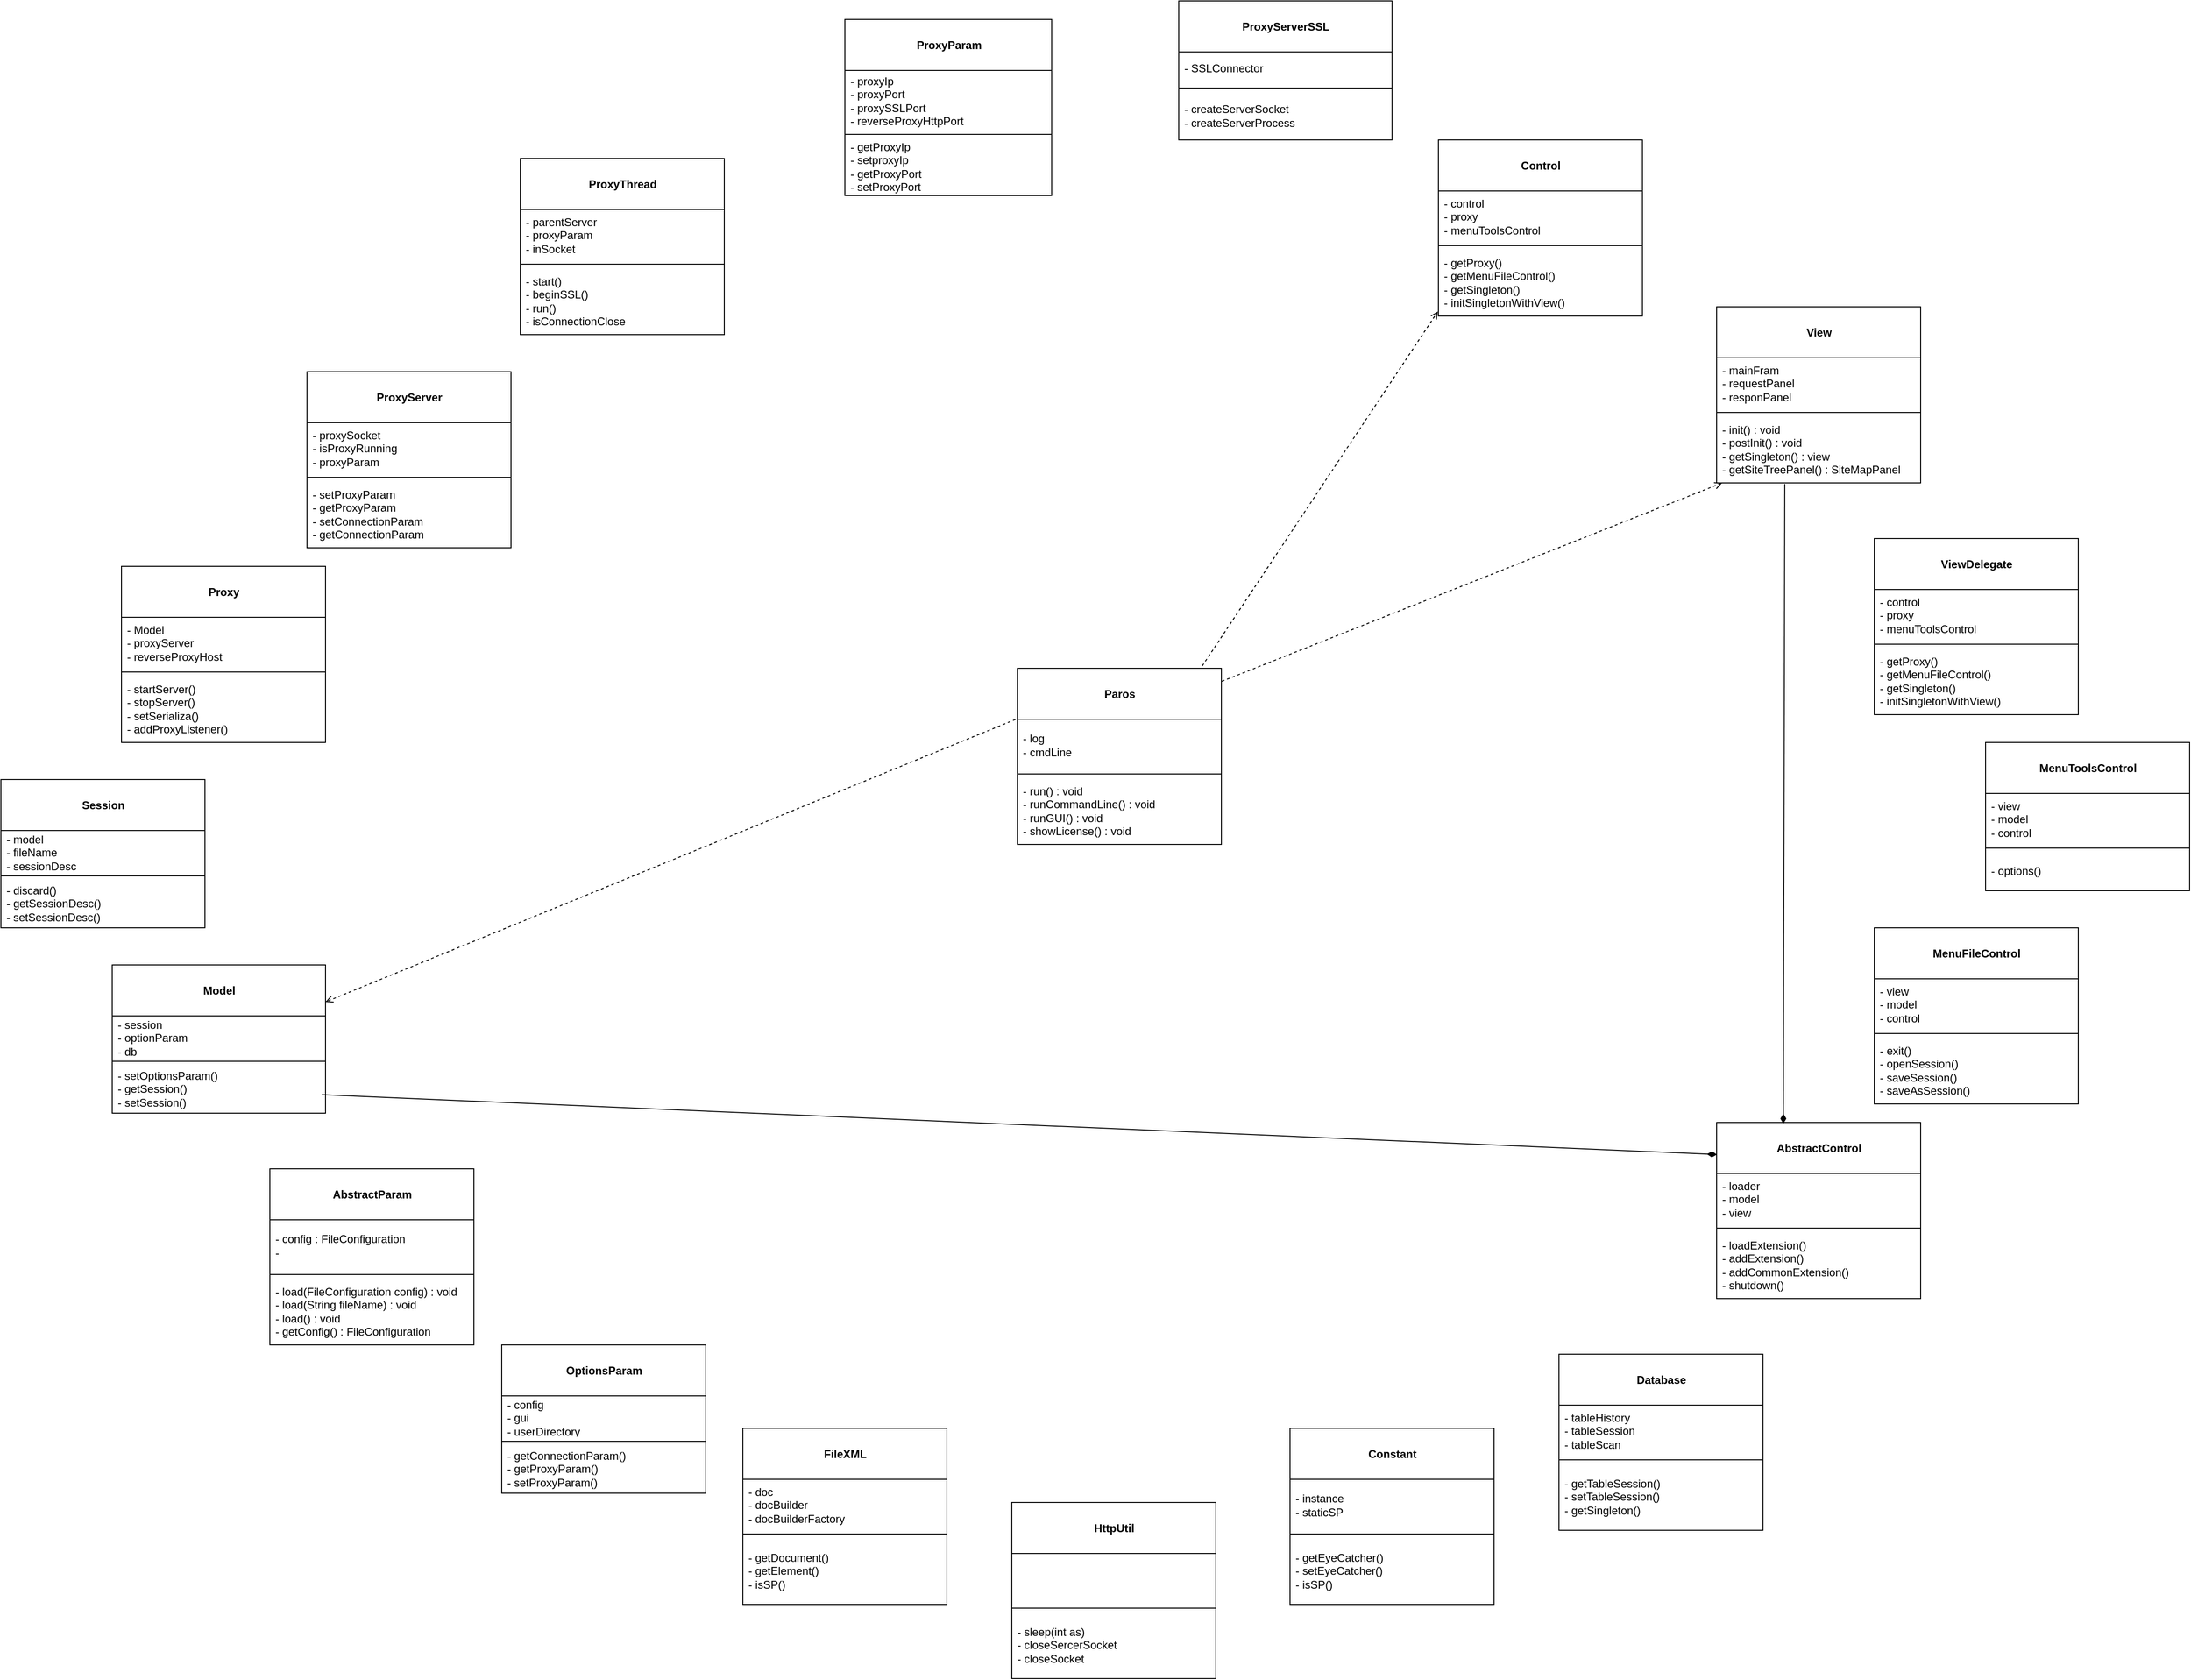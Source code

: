 <mxfile version="15.2.9" type="device"><diagram id="C5RBs43oDa-KdzZeNtuy" name="Page-1"><mxGraphModel dx="3609" dy="2036" grid="1" gridSize="10" guides="1" tooltips="1" connect="1" arrows="1" fold="1" page="1" pageScale="1" pageWidth="827" pageHeight="1169" math="0" shadow="0"><root><mxCell id="WIyWlLk6GJQsqaUBKTNV-0"/><mxCell id="WIyWlLk6GJQsqaUBKTNV-1" parent="WIyWlLk6GJQsqaUBKTNV-0"/><mxCell id="tkb_pEtWwUhzIgSd7zSA-120" value="&lt;br&gt;&lt;b&gt;ProxyServer&lt;/b&gt;" style="swimlane;fontStyle=0;align=center;verticalAlign=top;childLayout=stackLayout;horizontal=1;startSize=55;horizontalStack=0;resizeParent=1;resizeParentMax=0;resizeLast=0;collapsible=0;marginBottom=0;html=1;" parent="WIyWlLk6GJQsqaUBKTNV-1" vertex="1"><mxGeometry x="-926" y="-430" width="220" height="190" as="geometry"/></mxCell><mxCell id="tkb_pEtWwUhzIgSd7zSA-122" value="- proxySocket&lt;br&gt;- isProxyRunning&lt;br&gt;- proxyParam" style="text;html=1;strokeColor=none;fillColor=none;align=left;verticalAlign=middle;spacingLeft=4;spacingRight=4;overflow=hidden;rotatable=0;points=[[0,0.5],[1,0.5]];portConstraint=eastwest;" parent="tkb_pEtWwUhzIgSd7zSA-120" vertex="1"><mxGeometry y="55" width="220" height="55" as="geometry"/></mxCell><mxCell id="tkb_pEtWwUhzIgSd7zSA-125" value="" style="line;strokeWidth=1;fillColor=none;align=left;verticalAlign=middle;spacingTop=-1;spacingLeft=3;spacingRight=3;rotatable=0;labelPosition=right;points=[];portConstraint=eastwest;" parent="tkb_pEtWwUhzIgSd7zSA-120" vertex="1"><mxGeometry y="110" width="220" height="8" as="geometry"/></mxCell><mxCell id="tkb_pEtWwUhzIgSd7zSA-127" value="- setProxyParam&lt;br&gt;- getProxyParam&lt;br&gt;- setConnectionParam&lt;br&gt;- getConnectionParam" style="text;html=1;strokeColor=none;fillColor=none;align=left;verticalAlign=middle;spacingLeft=4;spacingRight=4;overflow=hidden;rotatable=0;points=[[0,0.5],[1,0.5]];portConstraint=eastwest;" parent="tkb_pEtWwUhzIgSd7zSA-120" vertex="1"><mxGeometry y="118" width="220" height="72" as="geometry"/></mxCell><mxCell id="bQ-2oHwVP3NK-oVMbTSB-0" value="&lt;br&gt;&lt;b&gt;ProxyServerSSL&lt;/b&gt;" style="swimlane;fontStyle=0;align=center;verticalAlign=top;childLayout=stackLayout;horizontal=1;startSize=55;horizontalStack=0;resizeParent=1;resizeParentMax=0;resizeLast=0;collapsible=0;marginBottom=0;html=1;" parent="WIyWlLk6GJQsqaUBKTNV-1" vertex="1"><mxGeometry x="14" y="-830" width="230" height="150" as="geometry"/></mxCell><mxCell id="bQ-2oHwVP3NK-oVMbTSB-1" value="- SSLConnector" style="text;html=1;strokeColor=none;fillColor=none;align=left;verticalAlign=middle;spacingLeft=4;spacingRight=4;overflow=hidden;rotatable=0;points=[[0,0.5],[1,0.5]];portConstraint=eastwest;" parent="bQ-2oHwVP3NK-oVMbTSB-0" vertex="1"><mxGeometry y="55" width="230" height="35" as="geometry"/></mxCell><mxCell id="bQ-2oHwVP3NK-oVMbTSB-2" value="" style="line;strokeWidth=1;fillColor=none;align=left;verticalAlign=middle;spacingTop=-1;spacingLeft=3;spacingRight=3;rotatable=0;labelPosition=right;points=[];portConstraint=eastwest;" parent="bQ-2oHwVP3NK-oVMbTSB-0" vertex="1"><mxGeometry y="90" width="230" height="8" as="geometry"/></mxCell><mxCell id="bQ-2oHwVP3NK-oVMbTSB-3" value="- createServerSocket&lt;br&gt;- createServerProcess" style="text;html=1;strokeColor=none;fillColor=none;align=left;verticalAlign=middle;spacingLeft=4;spacingRight=4;overflow=hidden;rotatable=0;points=[[0,0.5],[1,0.5]];portConstraint=eastwest;" parent="bQ-2oHwVP3NK-oVMbTSB-0" vertex="1"><mxGeometry y="98" width="230" height="52" as="geometry"/></mxCell><mxCell id="bQ-2oHwVP3NK-oVMbTSB-4" value="&lt;br&gt;&lt;b&gt;ProxyParam&lt;/b&gt;" style="swimlane;fontStyle=0;align=center;verticalAlign=top;childLayout=stackLayout;horizontal=1;startSize=55;horizontalStack=0;resizeParent=1;resizeParentMax=0;resizeLast=0;collapsible=0;marginBottom=0;html=1;" parent="WIyWlLk6GJQsqaUBKTNV-1" vertex="1"><mxGeometry x="-346" y="-810" width="223" height="190" as="geometry"/></mxCell><mxCell id="bQ-2oHwVP3NK-oVMbTSB-5" value="- proxyIp&lt;br&gt;- proxyPort&lt;br&gt;- proxySSLPort&lt;br&gt;- reverseProxyHttpPort" style="text;html=1;strokeColor=none;fillColor=none;align=left;verticalAlign=middle;spacingLeft=4;spacingRight=4;overflow=hidden;rotatable=0;points=[[0,0.5],[1,0.5]];portConstraint=eastwest;" parent="bQ-2oHwVP3NK-oVMbTSB-4" vertex="1"><mxGeometry y="55" width="223" height="65" as="geometry"/></mxCell><mxCell id="bQ-2oHwVP3NK-oVMbTSB-6" value="" style="line;strokeWidth=1;fillColor=none;align=left;verticalAlign=middle;spacingTop=-1;spacingLeft=3;spacingRight=3;rotatable=0;labelPosition=right;points=[];portConstraint=eastwest;" parent="bQ-2oHwVP3NK-oVMbTSB-4" vertex="1"><mxGeometry y="120" width="223" height="8" as="geometry"/></mxCell><mxCell id="bQ-2oHwVP3NK-oVMbTSB-7" value="- getProxyIp&lt;br&gt;- setproxyIp&lt;br&gt;- getProxyPort&lt;br&gt;- setProxyPort" style="text;html=1;strokeColor=none;fillColor=none;align=left;verticalAlign=middle;spacingLeft=4;spacingRight=4;overflow=hidden;rotatable=0;points=[[0,0.5],[1,0.5]];portConstraint=eastwest;" parent="bQ-2oHwVP3NK-oVMbTSB-4" vertex="1"><mxGeometry y="128" width="223" height="62" as="geometry"/></mxCell><mxCell id="bQ-2oHwVP3NK-oVMbTSB-8" value="&lt;br&gt;&lt;b&gt;ProxyThread&lt;/b&gt;" style="swimlane;fontStyle=0;align=center;verticalAlign=top;childLayout=stackLayout;horizontal=1;startSize=55;horizontalStack=0;resizeParent=1;resizeParentMax=0;resizeLast=0;collapsible=0;marginBottom=0;html=1;" parent="WIyWlLk6GJQsqaUBKTNV-1" vertex="1"><mxGeometry x="-696" y="-660" width="220" height="190" as="geometry"/></mxCell><mxCell id="bQ-2oHwVP3NK-oVMbTSB-9" value="- parentServer&lt;br&gt;- proxyParam&lt;br&gt;- inSocket" style="text;html=1;strokeColor=none;fillColor=none;align=left;verticalAlign=middle;spacingLeft=4;spacingRight=4;overflow=hidden;rotatable=0;points=[[0,0.5],[1,0.5]];portConstraint=eastwest;" parent="bQ-2oHwVP3NK-oVMbTSB-8" vertex="1"><mxGeometry y="55" width="220" height="55" as="geometry"/></mxCell><mxCell id="bQ-2oHwVP3NK-oVMbTSB-10" value="" style="line;strokeWidth=1;fillColor=none;align=left;verticalAlign=middle;spacingTop=-1;spacingLeft=3;spacingRight=3;rotatable=0;labelPosition=right;points=[];portConstraint=eastwest;" parent="bQ-2oHwVP3NK-oVMbTSB-8" vertex="1"><mxGeometry y="110" width="220" height="8" as="geometry"/></mxCell><mxCell id="bQ-2oHwVP3NK-oVMbTSB-11" value="- start()&lt;br&gt;- beginSSL()&lt;br&gt;- run()&lt;br&gt;- isConnectionClose" style="text;html=1;strokeColor=none;fillColor=none;align=left;verticalAlign=middle;spacingLeft=4;spacingRight=4;overflow=hidden;rotatable=0;points=[[0,0.5],[1,0.5]];portConstraint=eastwest;" parent="bQ-2oHwVP3NK-oVMbTSB-8" vertex="1"><mxGeometry y="118" width="220" height="72" as="geometry"/></mxCell><mxCell id="bQ-2oHwVP3NK-oVMbTSB-12" value="&lt;br&gt;&lt;b&gt;Proxy&lt;/b&gt;" style="swimlane;fontStyle=0;align=center;verticalAlign=top;childLayout=stackLayout;horizontal=1;startSize=55;horizontalStack=0;resizeParent=1;resizeParentMax=0;resizeLast=0;collapsible=0;marginBottom=0;html=1;" parent="WIyWlLk6GJQsqaUBKTNV-1" vertex="1"><mxGeometry x="-1126" y="-220" width="220" height="190" as="geometry"/></mxCell><mxCell id="bQ-2oHwVP3NK-oVMbTSB-13" value="- Model&lt;br&gt;- proxyServer&lt;br&gt;- reverseProxyHost" style="text;html=1;strokeColor=none;fillColor=none;align=left;verticalAlign=middle;spacingLeft=4;spacingRight=4;overflow=hidden;rotatable=0;points=[[0,0.5],[1,0.5]];portConstraint=eastwest;" parent="bQ-2oHwVP3NK-oVMbTSB-12" vertex="1"><mxGeometry y="55" width="220" height="55" as="geometry"/></mxCell><mxCell id="bQ-2oHwVP3NK-oVMbTSB-14" value="" style="line;strokeWidth=1;fillColor=none;align=left;verticalAlign=middle;spacingTop=-1;spacingLeft=3;spacingRight=3;rotatable=0;labelPosition=right;points=[];portConstraint=eastwest;" parent="bQ-2oHwVP3NK-oVMbTSB-12" vertex="1"><mxGeometry y="110" width="220" height="8" as="geometry"/></mxCell><mxCell id="bQ-2oHwVP3NK-oVMbTSB-15" value="- startServer()&lt;br&gt;- stopServer()&lt;br&gt;- setSerializa()&lt;br&gt;- addProxyListener()" style="text;html=1;strokeColor=none;fillColor=none;align=left;verticalAlign=middle;spacingLeft=4;spacingRight=4;overflow=hidden;rotatable=0;points=[[0,0.5],[1,0.5]];portConstraint=eastwest;" parent="bQ-2oHwVP3NK-oVMbTSB-12" vertex="1"><mxGeometry y="118" width="220" height="72" as="geometry"/></mxCell><mxCell id="bQ-2oHwVP3NK-oVMbTSB-16" value="&lt;br&gt;&lt;b&gt;Model&lt;/b&gt;" style="swimlane;fontStyle=0;align=center;verticalAlign=top;childLayout=stackLayout;horizontal=1;startSize=55;horizontalStack=0;resizeParent=1;resizeParentMax=0;resizeLast=0;collapsible=0;marginBottom=0;html=1;" parent="WIyWlLk6GJQsqaUBKTNV-1" vertex="1"><mxGeometry x="-1136" y="210" width="230" height="160" as="geometry"/></mxCell><mxCell id="bQ-2oHwVP3NK-oVMbTSB-17" value="- session&amp;nbsp;&lt;br&gt;- optionParam&lt;br&gt;- db" style="text;html=1;strokeColor=none;fillColor=none;align=left;verticalAlign=middle;spacingLeft=4;spacingRight=4;overflow=hidden;rotatable=0;points=[[0,0.5],[1,0.5]];portConstraint=eastwest;" parent="bQ-2oHwVP3NK-oVMbTSB-16" vertex="1"><mxGeometry y="55" width="230" height="45" as="geometry"/></mxCell><mxCell id="bQ-2oHwVP3NK-oVMbTSB-18" value="" style="line;strokeWidth=1;fillColor=none;align=left;verticalAlign=middle;spacingTop=-1;spacingLeft=3;spacingRight=3;rotatable=0;labelPosition=right;points=[];portConstraint=eastwest;" parent="bQ-2oHwVP3NK-oVMbTSB-16" vertex="1"><mxGeometry y="100" width="230" height="8" as="geometry"/></mxCell><mxCell id="bQ-2oHwVP3NK-oVMbTSB-19" value="- setOptionsParam()&lt;br&gt;- getSession()&lt;br&gt;- setSession()" style="text;html=1;strokeColor=none;fillColor=none;align=left;verticalAlign=middle;spacingLeft=4;spacingRight=4;overflow=hidden;rotatable=0;points=[[0,0.5],[1,0.5]];portConstraint=eastwest;" parent="bQ-2oHwVP3NK-oVMbTSB-16" vertex="1"><mxGeometry y="108" width="230" height="52" as="geometry"/></mxCell><mxCell id="bQ-2oHwVP3NK-oVMbTSB-20" value="&lt;br&gt;&lt;b&gt;Session&lt;/b&gt;" style="swimlane;fontStyle=0;align=center;verticalAlign=top;childLayout=stackLayout;horizontal=1;startSize=55;horizontalStack=0;resizeParent=1;resizeParentMax=0;resizeLast=0;collapsible=0;marginBottom=0;html=1;" parent="WIyWlLk6GJQsqaUBKTNV-1" vertex="1"><mxGeometry x="-1256" y="10" width="220" height="160" as="geometry"/></mxCell><mxCell id="bQ-2oHwVP3NK-oVMbTSB-21" value="- model&amp;nbsp;&lt;br&gt;- fileName&lt;br&gt;- sessionDesc" style="text;html=1;strokeColor=none;fillColor=none;align=left;verticalAlign=middle;spacingLeft=4;spacingRight=4;overflow=hidden;rotatable=0;points=[[0,0.5],[1,0.5]];portConstraint=eastwest;" parent="bQ-2oHwVP3NK-oVMbTSB-20" vertex="1"><mxGeometry y="55" width="220" height="45" as="geometry"/></mxCell><mxCell id="bQ-2oHwVP3NK-oVMbTSB-22" value="" style="line;strokeWidth=1;fillColor=none;align=left;verticalAlign=middle;spacingTop=-1;spacingLeft=3;spacingRight=3;rotatable=0;labelPosition=right;points=[];portConstraint=eastwest;" parent="bQ-2oHwVP3NK-oVMbTSB-20" vertex="1"><mxGeometry y="100" width="220" height="8" as="geometry"/></mxCell><mxCell id="bQ-2oHwVP3NK-oVMbTSB-23" value="- discard()&lt;br&gt;- getSessionDesc()&lt;br&gt;- setSessionDesc()" style="text;html=1;strokeColor=none;fillColor=none;align=left;verticalAlign=middle;spacingLeft=4;spacingRight=4;overflow=hidden;rotatable=0;points=[[0,0.5],[1,0.5]];portConstraint=eastwest;" parent="bQ-2oHwVP3NK-oVMbTSB-20" vertex="1"><mxGeometry y="108" width="220" height="52" as="geometry"/></mxCell><mxCell id="bQ-2oHwVP3NK-oVMbTSB-24" value="&lt;br&gt;&lt;b&gt;OptionsParam&lt;/b&gt;" style="swimlane;fontStyle=0;align=center;verticalAlign=top;childLayout=stackLayout;horizontal=1;startSize=55;horizontalStack=0;resizeParent=1;resizeParentMax=0;resizeLast=0;collapsible=0;marginBottom=0;html=1;" parent="WIyWlLk6GJQsqaUBKTNV-1" vertex="1"><mxGeometry x="-716" y="620" width="220" height="160" as="geometry"/></mxCell><mxCell id="bQ-2oHwVP3NK-oVMbTSB-25" value="- config&amp;nbsp;&lt;br&gt;- gui&lt;br&gt;- userDirectory" style="text;html=1;strokeColor=none;fillColor=none;align=left;verticalAlign=middle;spacingLeft=4;spacingRight=4;overflow=hidden;rotatable=0;points=[[0,0.5],[1,0.5]];portConstraint=eastwest;" parent="bQ-2oHwVP3NK-oVMbTSB-24" vertex="1"><mxGeometry y="55" width="220" height="45" as="geometry"/></mxCell><mxCell id="bQ-2oHwVP3NK-oVMbTSB-26" value="" style="line;strokeWidth=1;fillColor=none;align=left;verticalAlign=middle;spacingTop=-1;spacingLeft=3;spacingRight=3;rotatable=0;labelPosition=right;points=[];portConstraint=eastwest;" parent="bQ-2oHwVP3NK-oVMbTSB-24" vertex="1"><mxGeometry y="100" width="220" height="8" as="geometry"/></mxCell><mxCell id="bQ-2oHwVP3NK-oVMbTSB-27" value="- getConnectionParam()&lt;br&gt;- getProxyParam()&lt;br&gt;- setProxyParam()" style="text;html=1;strokeColor=none;fillColor=none;align=left;verticalAlign=middle;spacingLeft=4;spacingRight=4;overflow=hidden;rotatable=0;points=[[0,0.5],[1,0.5]];portConstraint=eastwest;" parent="bQ-2oHwVP3NK-oVMbTSB-24" vertex="1"><mxGeometry y="108" width="220" height="52" as="geometry"/></mxCell><mxCell id="bQ-2oHwVP3NK-oVMbTSB-28" value="&lt;br&gt;&lt;b&gt;Control&lt;/b&gt;" style="swimlane;fontStyle=0;align=center;verticalAlign=top;childLayout=stackLayout;horizontal=1;startSize=55;horizontalStack=0;resizeParent=1;resizeParentMax=0;resizeLast=0;collapsible=0;marginBottom=0;html=1;" parent="WIyWlLk6GJQsqaUBKTNV-1" vertex="1"><mxGeometry x="294" y="-680" width="220" height="190" as="geometry"/></mxCell><mxCell id="bQ-2oHwVP3NK-oVMbTSB-29" value="- control&lt;br&gt;- proxy&lt;br&gt;- menuToolsControl" style="text;html=1;strokeColor=none;fillColor=none;align=left;verticalAlign=middle;spacingLeft=4;spacingRight=4;overflow=hidden;rotatable=0;points=[[0,0.5],[1,0.5]];portConstraint=eastwest;" parent="bQ-2oHwVP3NK-oVMbTSB-28" vertex="1"><mxGeometry y="55" width="220" height="55" as="geometry"/></mxCell><mxCell id="bQ-2oHwVP3NK-oVMbTSB-30" value="" style="line;strokeWidth=1;fillColor=none;align=left;verticalAlign=middle;spacingTop=-1;spacingLeft=3;spacingRight=3;rotatable=0;labelPosition=right;points=[];portConstraint=eastwest;" parent="bQ-2oHwVP3NK-oVMbTSB-28" vertex="1"><mxGeometry y="110" width="220" height="8" as="geometry"/></mxCell><mxCell id="bQ-2oHwVP3NK-oVMbTSB-31" value="- getProxy()&lt;br&gt;- getMenuFileControl()&lt;br&gt;- getSingleton()&lt;br&gt;- initSingletonWithView()" style="text;html=1;strokeColor=none;fillColor=none;align=left;verticalAlign=middle;spacingLeft=4;spacingRight=4;overflow=hidden;rotatable=0;points=[[0,0.5],[1,0.5]];portConstraint=eastwest;" parent="bQ-2oHwVP3NK-oVMbTSB-28" vertex="1"><mxGeometry y="118" width="220" height="72" as="geometry"/></mxCell><mxCell id="bQ-2oHwVP3NK-oVMbTSB-33" value="&lt;br&gt;&lt;b&gt;MenuFileControl&lt;/b&gt;" style="swimlane;fontStyle=0;align=center;verticalAlign=top;childLayout=stackLayout;horizontal=1;startSize=55;horizontalStack=0;resizeParent=1;resizeParentMax=0;resizeLast=0;collapsible=0;marginBottom=0;html=1;" parent="WIyWlLk6GJQsqaUBKTNV-1" vertex="1"><mxGeometry x="764" y="170" width="220" height="190" as="geometry"/></mxCell><mxCell id="bQ-2oHwVP3NK-oVMbTSB-34" value="- view&lt;br&gt;- model&lt;br&gt;- control" style="text;html=1;strokeColor=none;fillColor=none;align=left;verticalAlign=middle;spacingLeft=4;spacingRight=4;overflow=hidden;rotatable=0;points=[[0,0.5],[1,0.5]];portConstraint=eastwest;" parent="bQ-2oHwVP3NK-oVMbTSB-33" vertex="1"><mxGeometry y="55" width="220" height="55" as="geometry"/></mxCell><mxCell id="bQ-2oHwVP3NK-oVMbTSB-35" value="" style="line;strokeWidth=1;fillColor=none;align=left;verticalAlign=middle;spacingTop=-1;spacingLeft=3;spacingRight=3;rotatable=0;labelPosition=right;points=[];portConstraint=eastwest;" parent="bQ-2oHwVP3NK-oVMbTSB-33" vertex="1"><mxGeometry y="110" width="220" height="8" as="geometry"/></mxCell><mxCell id="bQ-2oHwVP3NK-oVMbTSB-36" value="- exit()&lt;br&gt;- openSession()&lt;br&gt;- saveSession()&lt;br&gt;- saveAsSession()" style="text;html=1;strokeColor=none;fillColor=none;align=left;verticalAlign=middle;spacingLeft=4;spacingRight=4;overflow=hidden;rotatable=0;points=[[0,0.5],[1,0.5]];portConstraint=eastwest;" parent="bQ-2oHwVP3NK-oVMbTSB-33" vertex="1"><mxGeometry y="118" width="220" height="72" as="geometry"/></mxCell><mxCell id="bQ-2oHwVP3NK-oVMbTSB-37" value="&lt;br&gt;&lt;b&gt;MenuToolsControl&lt;/b&gt;" style="swimlane;fontStyle=0;align=center;verticalAlign=top;childLayout=stackLayout;horizontal=1;startSize=55;horizontalStack=0;resizeParent=1;resizeParentMax=0;resizeLast=0;collapsible=0;marginBottom=0;html=1;" parent="WIyWlLk6GJQsqaUBKTNV-1" vertex="1"><mxGeometry x="884" y="-30" width="220" height="160" as="geometry"/></mxCell><mxCell id="bQ-2oHwVP3NK-oVMbTSB-38" value="- view&lt;br&gt;- model&lt;br&gt;- control" style="text;html=1;strokeColor=none;fillColor=none;align=left;verticalAlign=middle;spacingLeft=4;spacingRight=4;overflow=hidden;rotatable=0;points=[[0,0.5],[1,0.5]];portConstraint=eastwest;" parent="bQ-2oHwVP3NK-oVMbTSB-37" vertex="1"><mxGeometry y="55" width="220" height="55" as="geometry"/></mxCell><mxCell id="bQ-2oHwVP3NK-oVMbTSB-39" value="" style="line;strokeWidth=1;fillColor=none;align=left;verticalAlign=middle;spacingTop=-1;spacingLeft=3;spacingRight=3;rotatable=0;labelPosition=right;points=[];portConstraint=eastwest;" parent="bQ-2oHwVP3NK-oVMbTSB-37" vertex="1"><mxGeometry y="110" width="220" height="8" as="geometry"/></mxCell><mxCell id="bQ-2oHwVP3NK-oVMbTSB-40" value="- options()" style="text;html=1;strokeColor=none;fillColor=none;align=left;verticalAlign=middle;spacingLeft=4;spacingRight=4;overflow=hidden;rotatable=0;points=[[0,0.5],[1,0.5]];portConstraint=eastwest;" parent="bQ-2oHwVP3NK-oVMbTSB-37" vertex="1"><mxGeometry y="118" width="220" height="42" as="geometry"/></mxCell><mxCell id="bQ-2oHwVP3NK-oVMbTSB-41" value="&lt;br&gt;&lt;b&gt;AbstractControl&lt;/b&gt;" style="swimlane;fontStyle=0;align=center;verticalAlign=top;childLayout=stackLayout;horizontal=1;startSize=55;horizontalStack=0;resizeParent=1;resizeParentMax=0;resizeLast=0;collapsible=0;marginBottom=0;html=1;" parent="WIyWlLk6GJQsqaUBKTNV-1" vertex="1"><mxGeometry x="594" y="380" width="220" height="190" as="geometry"/></mxCell><mxCell id="bQ-2oHwVP3NK-oVMbTSB-42" value="- loader&lt;br&gt;- model&lt;br&gt;- view" style="text;html=1;strokeColor=none;fillColor=none;align=left;verticalAlign=middle;spacingLeft=4;spacingRight=4;overflow=hidden;rotatable=0;points=[[0,0.5],[1,0.5]];portConstraint=eastwest;" parent="bQ-2oHwVP3NK-oVMbTSB-41" vertex="1"><mxGeometry y="55" width="220" height="55" as="geometry"/></mxCell><mxCell id="bQ-2oHwVP3NK-oVMbTSB-43" value="" style="line;strokeWidth=1;fillColor=none;align=left;verticalAlign=middle;spacingTop=-1;spacingLeft=3;spacingRight=3;rotatable=0;labelPosition=right;points=[];portConstraint=eastwest;" parent="bQ-2oHwVP3NK-oVMbTSB-41" vertex="1"><mxGeometry y="110" width="220" height="8" as="geometry"/></mxCell><mxCell id="bQ-2oHwVP3NK-oVMbTSB-44" value="- loadExtension()&lt;br&gt;- addExtension()&lt;br&gt;- addCommonExtension()&lt;br&gt;- shutdown()" style="text;html=1;strokeColor=none;fillColor=none;align=left;verticalAlign=middle;spacingLeft=4;spacingRight=4;overflow=hidden;rotatable=0;points=[[0,0.5],[1,0.5]];portConstraint=eastwest;" parent="bQ-2oHwVP3NK-oVMbTSB-41" vertex="1"><mxGeometry y="118" width="220" height="72" as="geometry"/></mxCell><mxCell id="bQ-2oHwVP3NK-oVMbTSB-45" value="&lt;br&gt;&lt;b&gt;ViewDelegate&lt;/b&gt;" style="swimlane;fontStyle=0;align=center;verticalAlign=top;childLayout=stackLayout;horizontal=1;startSize=55;horizontalStack=0;resizeParent=1;resizeParentMax=0;resizeLast=0;collapsible=0;marginBottom=0;html=1;" parent="WIyWlLk6GJQsqaUBKTNV-1" vertex="1"><mxGeometry x="764" y="-250" width="220" height="190" as="geometry"/></mxCell><mxCell id="bQ-2oHwVP3NK-oVMbTSB-46" value="- control&lt;br&gt;- proxy&lt;br&gt;- menuToolsControl" style="text;html=1;strokeColor=none;fillColor=none;align=left;verticalAlign=middle;spacingLeft=4;spacingRight=4;overflow=hidden;rotatable=0;points=[[0,0.5],[1,0.5]];portConstraint=eastwest;" parent="bQ-2oHwVP3NK-oVMbTSB-45" vertex="1"><mxGeometry y="55" width="220" height="55" as="geometry"/></mxCell><mxCell id="bQ-2oHwVP3NK-oVMbTSB-47" value="" style="line;strokeWidth=1;fillColor=none;align=left;verticalAlign=middle;spacingTop=-1;spacingLeft=3;spacingRight=3;rotatable=0;labelPosition=right;points=[];portConstraint=eastwest;" parent="bQ-2oHwVP3NK-oVMbTSB-45" vertex="1"><mxGeometry y="110" width="220" height="8" as="geometry"/></mxCell><mxCell id="bQ-2oHwVP3NK-oVMbTSB-48" value="- getProxy()&lt;br&gt;- getMenuFileControl()&lt;br&gt;- getSingleton()&lt;br&gt;- initSingletonWithView()" style="text;html=1;strokeColor=none;fillColor=none;align=left;verticalAlign=middle;spacingLeft=4;spacingRight=4;overflow=hidden;rotatable=0;points=[[0,0.5],[1,0.5]];portConstraint=eastwest;" parent="bQ-2oHwVP3NK-oVMbTSB-45" vertex="1"><mxGeometry y="118" width="220" height="72" as="geometry"/></mxCell><mxCell id="bQ-2oHwVP3NK-oVMbTSB-49" value="&lt;br&gt;&lt;b&gt;Database&lt;/b&gt;" style="swimlane;fontStyle=0;align=center;verticalAlign=top;childLayout=stackLayout;horizontal=1;startSize=55;horizontalStack=0;resizeParent=1;resizeParentMax=0;resizeLast=0;collapsible=0;marginBottom=0;html=1;" parent="WIyWlLk6GJQsqaUBKTNV-1" vertex="1"><mxGeometry x="424" y="630" width="220" height="190" as="geometry"/></mxCell><mxCell id="bQ-2oHwVP3NK-oVMbTSB-50" value="- tableHistory&lt;br&gt;- tableSession&lt;br&gt;- tableScan" style="text;html=1;strokeColor=none;fillColor=none;align=left;verticalAlign=middle;spacingLeft=4;spacingRight=4;overflow=hidden;rotatable=0;points=[[0,0.5],[1,0.5]];portConstraint=eastwest;" parent="bQ-2oHwVP3NK-oVMbTSB-49" vertex="1"><mxGeometry y="55" width="220" height="55" as="geometry"/></mxCell><mxCell id="bQ-2oHwVP3NK-oVMbTSB-51" value="" style="line;strokeWidth=1;fillColor=none;align=left;verticalAlign=middle;spacingTop=-1;spacingLeft=3;spacingRight=3;rotatable=0;labelPosition=right;points=[];portConstraint=eastwest;" parent="bQ-2oHwVP3NK-oVMbTSB-49" vertex="1"><mxGeometry y="110" width="220" height="8" as="geometry"/></mxCell><mxCell id="bQ-2oHwVP3NK-oVMbTSB-52" value="- getTableSession()&lt;br&gt;- setTableSession()&lt;br&gt;- getSingleton()" style="text;html=1;strokeColor=none;fillColor=none;align=left;verticalAlign=middle;spacingLeft=4;spacingRight=4;overflow=hidden;rotatable=0;points=[[0,0.5],[1,0.5]];portConstraint=eastwest;" parent="bQ-2oHwVP3NK-oVMbTSB-49" vertex="1"><mxGeometry y="118" width="220" height="72" as="geometry"/></mxCell><mxCell id="bQ-2oHwVP3NK-oVMbTSB-53" value="&lt;br&gt;&lt;b&gt;Constant&lt;/b&gt;" style="swimlane;fontStyle=0;align=center;verticalAlign=top;childLayout=stackLayout;horizontal=1;startSize=55;horizontalStack=0;resizeParent=1;resizeParentMax=0;resizeLast=0;collapsible=0;marginBottom=0;html=1;" parent="WIyWlLk6GJQsqaUBKTNV-1" vertex="1"><mxGeometry x="134" y="710" width="220" height="190" as="geometry"/></mxCell><mxCell id="bQ-2oHwVP3NK-oVMbTSB-54" value="- instance&lt;br&gt;- staticSP" style="text;html=1;strokeColor=none;fillColor=none;align=left;verticalAlign=middle;spacingLeft=4;spacingRight=4;overflow=hidden;rotatable=0;points=[[0,0.5],[1,0.5]];portConstraint=eastwest;" parent="bQ-2oHwVP3NK-oVMbTSB-53" vertex="1"><mxGeometry y="55" width="220" height="55" as="geometry"/></mxCell><mxCell id="bQ-2oHwVP3NK-oVMbTSB-55" value="" style="line;strokeWidth=1;fillColor=none;align=left;verticalAlign=middle;spacingTop=-1;spacingLeft=3;spacingRight=3;rotatable=0;labelPosition=right;points=[];portConstraint=eastwest;" parent="bQ-2oHwVP3NK-oVMbTSB-53" vertex="1"><mxGeometry y="110" width="220" height="8" as="geometry"/></mxCell><mxCell id="bQ-2oHwVP3NK-oVMbTSB-56" value="- getEyeCatcher()&lt;br&gt;- setEyeCatcher()&lt;br&gt;- isSP()" style="text;html=1;strokeColor=none;fillColor=none;align=left;verticalAlign=middle;spacingLeft=4;spacingRight=4;overflow=hidden;rotatable=0;points=[[0,0.5],[1,0.5]];portConstraint=eastwest;" parent="bQ-2oHwVP3NK-oVMbTSB-53" vertex="1"><mxGeometry y="118" width="220" height="72" as="geometry"/></mxCell><mxCell id="bQ-2oHwVP3NK-oVMbTSB-57" value="&lt;br&gt;&lt;b&gt;FileXML&lt;/b&gt;" style="swimlane;fontStyle=0;align=center;verticalAlign=top;childLayout=stackLayout;horizontal=1;startSize=55;horizontalStack=0;resizeParent=1;resizeParentMax=0;resizeLast=0;collapsible=0;marginBottom=0;html=1;" parent="WIyWlLk6GJQsqaUBKTNV-1" vertex="1"><mxGeometry x="-456" y="710" width="220" height="190" as="geometry"/></mxCell><mxCell id="bQ-2oHwVP3NK-oVMbTSB-58" value="- doc&lt;br&gt;- docBuilder&lt;br&gt;- docBuilderFactory" style="text;html=1;strokeColor=none;fillColor=none;align=left;verticalAlign=middle;spacingLeft=4;spacingRight=4;overflow=hidden;rotatable=0;points=[[0,0.5],[1,0.5]];portConstraint=eastwest;" parent="bQ-2oHwVP3NK-oVMbTSB-57" vertex="1"><mxGeometry y="55" width="220" height="55" as="geometry"/></mxCell><mxCell id="bQ-2oHwVP3NK-oVMbTSB-59" value="" style="line;strokeWidth=1;fillColor=none;align=left;verticalAlign=middle;spacingTop=-1;spacingLeft=3;spacingRight=3;rotatable=0;labelPosition=right;points=[];portConstraint=eastwest;" parent="bQ-2oHwVP3NK-oVMbTSB-57" vertex="1"><mxGeometry y="110" width="220" height="8" as="geometry"/></mxCell><mxCell id="bQ-2oHwVP3NK-oVMbTSB-60" value="- getDocument()&lt;br&gt;- getElement()&lt;br&gt;- isSP()" style="text;html=1;strokeColor=none;fillColor=none;align=left;verticalAlign=middle;spacingLeft=4;spacingRight=4;overflow=hidden;rotatable=0;points=[[0,0.5],[1,0.5]];portConstraint=eastwest;" parent="bQ-2oHwVP3NK-oVMbTSB-57" vertex="1"><mxGeometry y="118" width="220" height="72" as="geometry"/></mxCell><mxCell id="xhPi20aCinLdUj6UbwOE-0" value="&lt;br&gt;&lt;b&gt;HttpUtil&lt;/b&gt;" style="swimlane;fontStyle=0;align=center;verticalAlign=top;childLayout=stackLayout;horizontal=1;startSize=55;horizontalStack=0;resizeParent=1;resizeParentMax=0;resizeLast=0;collapsible=0;marginBottom=0;html=1;" parent="WIyWlLk6GJQsqaUBKTNV-1" vertex="1"><mxGeometry x="-166" y="790" width="220" height="190" as="geometry"/></mxCell><mxCell id="xhPi20aCinLdUj6UbwOE-1" value="&lt;br&gt;&lt;br&gt;" style="text;html=1;strokeColor=none;fillColor=none;align=left;verticalAlign=middle;spacingLeft=4;spacingRight=4;overflow=hidden;rotatable=0;points=[[0,0.5],[1,0.5]];portConstraint=eastwest;" parent="xhPi20aCinLdUj6UbwOE-0" vertex="1"><mxGeometry y="55" width="220" height="55" as="geometry"/></mxCell><mxCell id="xhPi20aCinLdUj6UbwOE-2" value="" style="line;strokeWidth=1;fillColor=none;align=left;verticalAlign=middle;spacingTop=-1;spacingLeft=3;spacingRight=3;rotatable=0;labelPosition=right;points=[];portConstraint=eastwest;" parent="xhPi20aCinLdUj6UbwOE-0" vertex="1"><mxGeometry y="110" width="220" height="8" as="geometry"/></mxCell><mxCell id="xhPi20aCinLdUj6UbwOE-3" value="- sleep(int as)&lt;br&gt;- closeSercerSocket&lt;br&gt;- closeSocket" style="text;html=1;strokeColor=none;fillColor=none;align=left;verticalAlign=middle;spacingLeft=4;spacingRight=4;overflow=hidden;rotatable=0;points=[[0,0.5],[1,0.5]];portConstraint=eastwest;" parent="xhPi20aCinLdUj6UbwOE-0" vertex="1"><mxGeometry y="118" width="220" height="72" as="geometry"/></mxCell><mxCell id="xhPi20aCinLdUj6UbwOE-4" value="&lt;br&gt;&lt;b&gt;View&lt;/b&gt;" style="swimlane;fontStyle=0;align=center;verticalAlign=top;childLayout=stackLayout;horizontal=1;startSize=55;horizontalStack=0;resizeParent=1;resizeParentMax=0;resizeLast=0;collapsible=0;marginBottom=0;html=1;" parent="WIyWlLk6GJQsqaUBKTNV-1" vertex="1"><mxGeometry x="594" y="-500" width="220" height="190" as="geometry"/></mxCell><mxCell id="xhPi20aCinLdUj6UbwOE-5" value="- mainFram&lt;br&gt;- requestPanel&lt;br&gt;- responPanel" style="text;html=1;strokeColor=none;fillColor=none;align=left;verticalAlign=middle;spacingLeft=4;spacingRight=4;overflow=hidden;rotatable=0;points=[[0,0.5],[1,0.5]];portConstraint=eastwest;" parent="xhPi20aCinLdUj6UbwOE-4" vertex="1"><mxGeometry y="55" width="220" height="55" as="geometry"/></mxCell><mxCell id="xhPi20aCinLdUj6UbwOE-6" value="" style="line;strokeWidth=1;fillColor=none;align=left;verticalAlign=middle;spacingTop=-1;spacingLeft=3;spacingRight=3;rotatable=0;labelPosition=right;points=[];portConstraint=eastwest;" parent="xhPi20aCinLdUj6UbwOE-4" vertex="1"><mxGeometry y="110" width="220" height="8" as="geometry"/></mxCell><mxCell id="xhPi20aCinLdUj6UbwOE-7" value="- init() : void&lt;br&gt;- postInit() : void&lt;br&gt;- getSingleton() : view&lt;br&gt;- getSiteTreePanel() : SiteMapPanel" style="text;html=1;strokeColor=none;fillColor=none;align=left;verticalAlign=middle;spacingLeft=4;spacingRight=4;overflow=hidden;rotatable=0;points=[[0,0.5],[1,0.5]];portConstraint=eastwest;" parent="xhPi20aCinLdUj6UbwOE-4" vertex="1"><mxGeometry y="118" width="220" height="72" as="geometry"/></mxCell><mxCell id="xhPi20aCinLdUj6UbwOE-16" value="&lt;br&gt;&lt;b&gt;Paros&lt;/b&gt;" style="swimlane;fontStyle=0;align=center;verticalAlign=top;childLayout=stackLayout;horizontal=1;startSize=55;horizontalStack=0;resizeParent=1;resizeParentMax=0;resizeLast=0;collapsible=0;marginBottom=0;html=1;" parent="WIyWlLk6GJQsqaUBKTNV-1" vertex="1"><mxGeometry x="-160" y="-110" width="220" height="190" as="geometry"/></mxCell><mxCell id="xhPi20aCinLdUj6UbwOE-17" value="- log&lt;br&gt;- cmdLine" style="text;html=1;strokeColor=none;fillColor=none;align=left;verticalAlign=middle;spacingLeft=4;spacingRight=4;overflow=hidden;rotatable=0;points=[[0,0.5],[1,0.5]];portConstraint=eastwest;" parent="xhPi20aCinLdUj6UbwOE-16" vertex="1"><mxGeometry y="55" width="220" height="55" as="geometry"/></mxCell><mxCell id="xhPi20aCinLdUj6UbwOE-18" value="" style="line;strokeWidth=1;fillColor=none;align=left;verticalAlign=middle;spacingTop=-1;spacingLeft=3;spacingRight=3;rotatable=0;labelPosition=right;points=[];portConstraint=eastwest;" parent="xhPi20aCinLdUj6UbwOE-16" vertex="1"><mxGeometry y="110" width="220" height="8" as="geometry"/></mxCell><mxCell id="xhPi20aCinLdUj6UbwOE-19" value="- run() : void&lt;br&gt;- runCommandLine() : void&lt;br&gt;- runGUI() : void&lt;br&gt;- showLicense() : void" style="text;html=1;strokeColor=none;fillColor=none;align=left;verticalAlign=middle;spacingLeft=4;spacingRight=4;overflow=hidden;rotatable=0;points=[[0,0.5],[1,0.5]];portConstraint=eastwest;" parent="xhPi20aCinLdUj6UbwOE-16" vertex="1"><mxGeometry y="118" width="220" height="72" as="geometry"/></mxCell><mxCell id="xhPi20aCinLdUj6UbwOE-20" value="&lt;br&gt;&lt;b&gt;AbstractParam&lt;/b&gt;" style="swimlane;fontStyle=0;align=center;verticalAlign=top;childLayout=stackLayout;horizontal=1;startSize=55;horizontalStack=0;resizeParent=1;resizeParentMax=0;resizeLast=0;collapsible=0;marginBottom=0;html=1;" parent="WIyWlLk6GJQsqaUBKTNV-1" vertex="1"><mxGeometry x="-966" y="430" width="220" height="190" as="geometry"/></mxCell><mxCell id="xhPi20aCinLdUj6UbwOE-21" value="- config : FileConfiguration&lt;br&gt;-&amp;nbsp;" style="text;html=1;strokeColor=none;fillColor=none;align=left;verticalAlign=middle;spacingLeft=4;spacingRight=4;overflow=hidden;rotatable=0;points=[[0,0.5],[1,0.5]];portConstraint=eastwest;" parent="xhPi20aCinLdUj6UbwOE-20" vertex="1"><mxGeometry y="55" width="220" height="55" as="geometry"/></mxCell><mxCell id="xhPi20aCinLdUj6UbwOE-22" value="" style="line;strokeWidth=1;fillColor=none;align=left;verticalAlign=middle;spacingTop=-1;spacingLeft=3;spacingRight=3;rotatable=0;labelPosition=right;points=[];portConstraint=eastwest;" parent="xhPi20aCinLdUj6UbwOE-20" vertex="1"><mxGeometry y="110" width="220" height="8" as="geometry"/></mxCell><mxCell id="xhPi20aCinLdUj6UbwOE-23" value="- load(FileConfiguration config) : void&lt;br&gt;- load(String fileName) : void&lt;br&gt;- load() : void&lt;br&gt;- getConfig() : FileConfiguration" style="text;html=1;strokeColor=none;fillColor=none;align=left;verticalAlign=middle;spacingLeft=4;spacingRight=4;overflow=hidden;rotatable=0;points=[[0,0.5],[1,0.5]];portConstraint=eastwest;" parent="xhPi20aCinLdUj6UbwOE-20" vertex="1"><mxGeometry y="118" width="220" height="72" as="geometry"/></mxCell><mxCell id="PqUfMIWt5qme7OOf2qv6-5" value="" style="html=1;verticalAlign=bottom;labelBackgroundColor=none;endArrow=open;endFill=0;dashed=1;exitX=0.906;exitY=-0.013;exitDx=0;exitDy=0;exitPerimeter=0;entryX=-0.003;entryY=0.933;entryDx=0;entryDy=0;entryPerimeter=0;" edge="1" parent="WIyWlLk6GJQsqaUBKTNV-1" source="xhPi20aCinLdUj6UbwOE-16" target="bQ-2oHwVP3NK-oVMbTSB-31"><mxGeometry width="160" relative="1" as="geometry"><mxPoint x="361.58" y="-380.002" as="sourcePoint"/><mxPoint x="110" y="-480" as="targetPoint"/></mxGeometry></mxCell><mxCell id="PqUfMIWt5qme7OOf2qv6-8" value="" style="html=1;verticalAlign=bottom;labelBackgroundColor=none;endArrow=open;endFill=0;dashed=1;exitX=1.002;exitY=0.074;exitDx=0;exitDy=0;exitPerimeter=0;entryX=0.027;entryY=1;entryDx=0;entryDy=0;entryPerimeter=0;" edge="1" parent="WIyWlLk6GJQsqaUBKTNV-1" source="xhPi20aCinLdUj6UbwOE-16" target="xhPi20aCinLdUj6UbwOE-7"><mxGeometry width="160" relative="1" as="geometry"><mxPoint x="49.32" y="-102.47" as="sourcePoint"/><mxPoint x="303.34" y="-484.824" as="targetPoint"/></mxGeometry></mxCell><mxCell id="PqUfMIWt5qme7OOf2qv6-9" value="" style="html=1;verticalAlign=bottom;labelBackgroundColor=none;endArrow=open;endFill=0;dashed=1;exitX=-0.009;exitY=0.003;exitDx=0;exitDy=0;exitPerimeter=0;entryX=1;entryY=0.25;entryDx=0;entryDy=0;" edge="1" parent="WIyWlLk6GJQsqaUBKTNV-1" source="xhPi20aCinLdUj6UbwOE-17" target="bQ-2oHwVP3NK-oVMbTSB-16"><mxGeometry width="160" relative="1" as="geometry"><mxPoint x="70.44" y="-85.94" as="sourcePoint"/><mxPoint x="609.94" y="-300" as="targetPoint"/></mxGeometry></mxCell><mxCell id="PqUfMIWt5qme7OOf2qv6-10" value="" style="endArrow=none;startArrow=diamondThin;endFill=0;startFill=1;html=1;verticalAlign=bottom;labelBackgroundColor=none;strokeWidth=1;startSize=8;endSize=8;exitX=0.327;exitY=0.007;exitDx=0;exitDy=0;entryX=0.334;entryY=1.015;entryDx=0;entryDy=0;entryPerimeter=0;exitPerimeter=0;" edge="1" parent="WIyWlLk6GJQsqaUBKTNV-1" source="bQ-2oHwVP3NK-oVMbTSB-41" target="xhPi20aCinLdUj6UbwOE-7"><mxGeometry width="160" relative="1" as="geometry"><mxPoint x="-260" y="-100" as="sourcePoint"/><mxPoint x="-100" y="-100" as="targetPoint"/></mxGeometry></mxCell><mxCell id="PqUfMIWt5qme7OOf2qv6-11" value="" style="endArrow=none;startArrow=diamondThin;endFill=0;startFill=1;html=1;verticalAlign=bottom;labelBackgroundColor=none;strokeWidth=1;startSize=8;endSize=8;exitX=0.002;exitY=0.182;exitDx=0;exitDy=0;exitPerimeter=0;" edge="1" parent="WIyWlLk6GJQsqaUBKTNV-1" source="bQ-2oHwVP3NK-oVMbTSB-41"><mxGeometry width="160" relative="1" as="geometry"><mxPoint x="604" y="390" as="sourcePoint"/><mxPoint x="-910" y="350" as="targetPoint"/></mxGeometry></mxCell></root></mxGraphModel></diagram></mxfile>